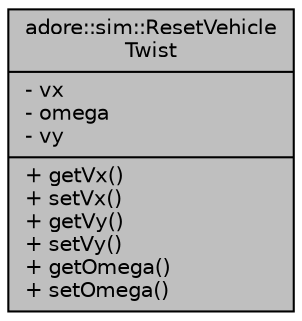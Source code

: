 digraph "adore::sim::ResetVehicleTwist"
{
 // LATEX_PDF_SIZE
  edge [fontname="Helvetica",fontsize="10",labelfontname="Helvetica",labelfontsize="10"];
  node [fontname="Helvetica",fontsize="10",shape=record];
  Node1 [label="{adore::sim::ResetVehicle\lTwist\n|- vx\l- omega\l- vy\l|+ getVx()\l+ setVx()\l+ getVy()\l+ setVy()\l+ getOmega()\l+ setOmega()\l}",height=0.2,width=0.4,color="black", fillcolor="grey75", style="filled", fontcolor="black",tooltip="provides encapsulation of values needed to reset the vehicle twist (vx,vy and omega) in a simulation"];
}
